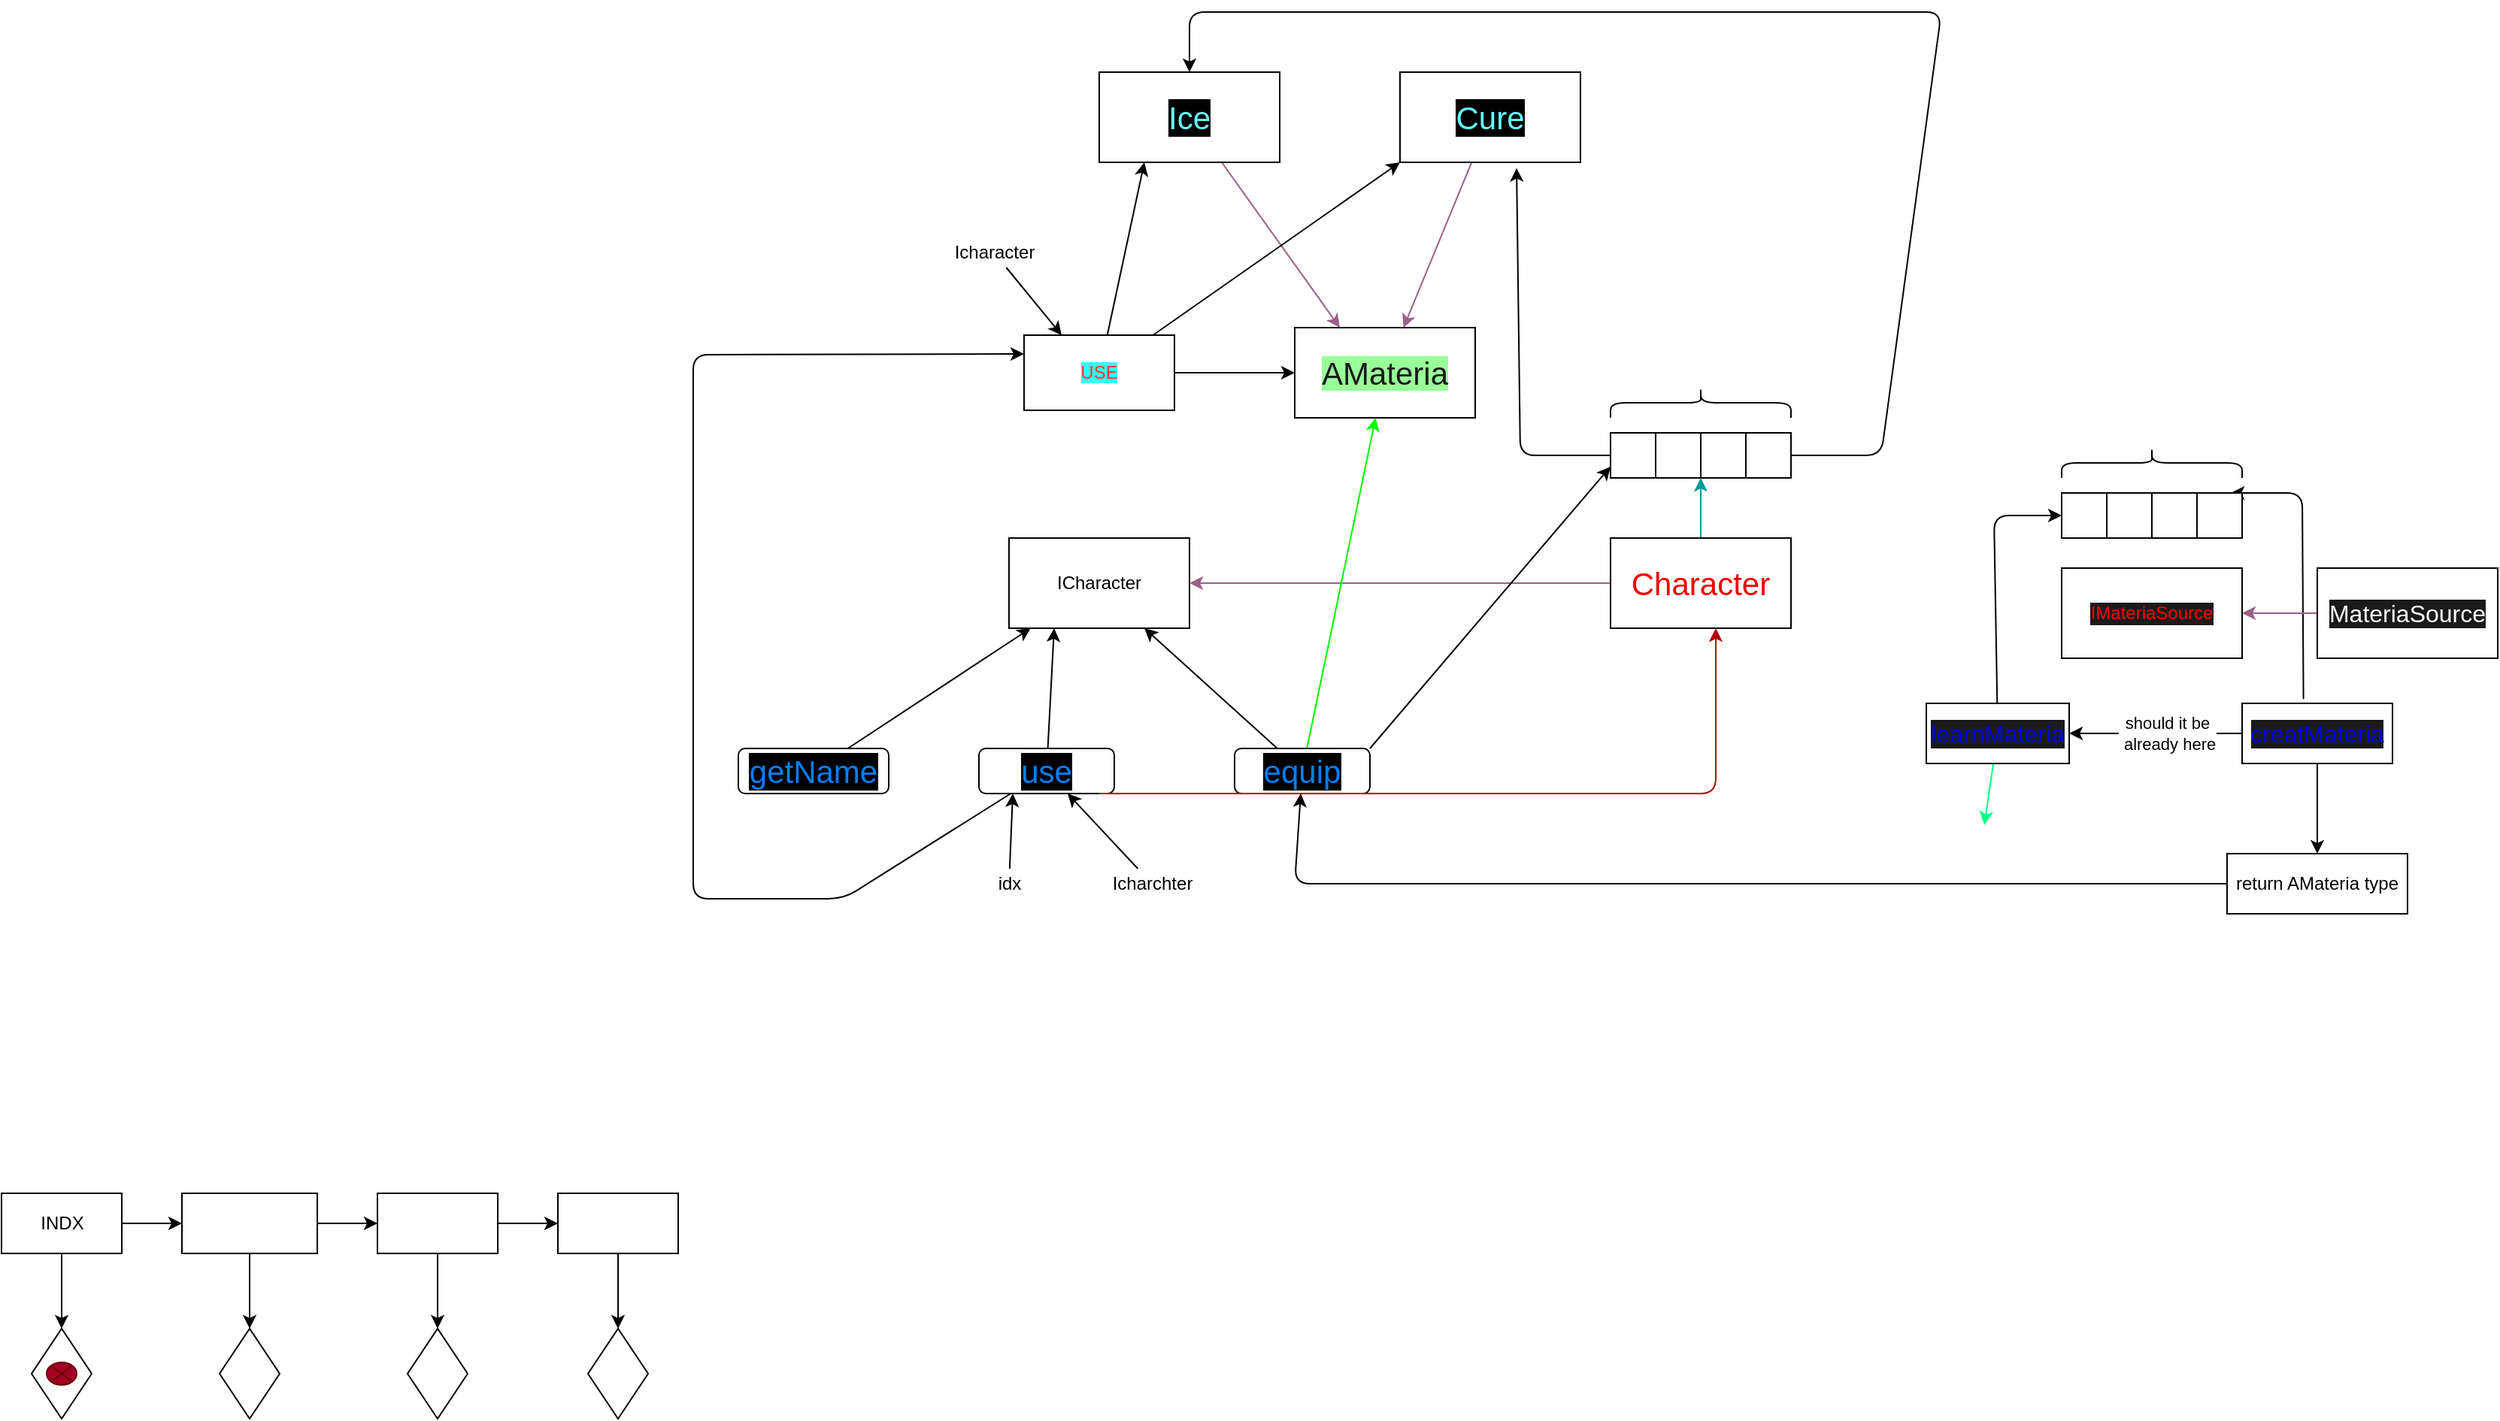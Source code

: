 <mxfile>
    <diagram id="7SQKZ7n8slPka3-PPJtH" name="Page-1">
        <mxGraphModel dx="1889" dy="743" grid="1" gridSize="10" guides="1" tooltips="1" connect="1" arrows="1" fold="1" page="1" pageScale="1" pageWidth="690" pageHeight="980" background="none" math="0" shadow="0">
            <root>
                <mxCell id="0"/>
                <mxCell id="1" parent="0"/>
                <mxCell id="361" value="ICharacter" style="whiteSpace=wrap;html=1;" parent="1" vertex="1">
                    <mxGeometry x="330" y="370" width="120" height="60" as="geometry"/>
                </mxCell>
                <mxCell id="379" style="edgeStyle=none;html=1;fontSize=21;fontColor=none;fillColor=#e6d0de;gradientColor=#d5739d;strokeColor=#996185;entryX=1;entryY=0.5;entryDx=0;entryDy=0;" parent="1" source="362" target="361" edge="1">
                    <mxGeometry relative="1" as="geometry">
                        <mxPoint x="460" y="410" as="targetPoint"/>
                    </mxGeometry>
                </mxCell>
                <mxCell id="394" style="edgeStyle=none;html=1;entryX=0;entryY=1;entryDx=0;entryDy=0;fontSize=21;fontColor=#FFFFFF;strokeColor=#009999;" parent="1" source="362" target="389" edge="1">
                    <mxGeometry relative="1" as="geometry"/>
                </mxCell>
                <mxCell id="362" value="&lt;font style=&quot;font-size: 21px&quot; color=&quot;#f00000&quot;&gt;Character&lt;/font&gt;" style="whiteSpace=wrap;html=1;" parent="1" vertex="1">
                    <mxGeometry x="730" y="370" width="120" height="60" as="geometry"/>
                </mxCell>
                <mxCell id="363" value="&lt;font color=&quot;#1a1a1a&quot; style=&quot;background-color: rgb(153 , 255 , 153)&quot;&gt;AMateria&lt;/font&gt;" style="whiteSpace=wrap;html=1;fontSize=21;fontColor=#F00000;" parent="1" vertex="1">
                    <mxGeometry x="520" y="230" width="120" height="60" as="geometry"/>
                </mxCell>
                <mxCell id="380" style="edgeStyle=none;html=1;entryX=0.25;entryY=0;entryDx=0;entryDy=0;fontSize=21;fontColor=none;fillColor=#e6d0de;gradientColor=#d5739d;strokeColor=#996185;" parent="1" source="366" target="363" edge="1">
                    <mxGeometry relative="1" as="geometry"/>
                </mxCell>
                <mxCell id="366" value="Ice" style="whiteSpace=wrap;html=1;labelBackgroundColor=#000000;fontSize=21;fontColor=#66FFFF;" parent="1" vertex="1">
                    <mxGeometry x="390" y="60" width="120" height="60" as="geometry"/>
                </mxCell>
                <mxCell id="381" style="edgeStyle=none;html=1;fontSize=21;fontColor=none;fillColor=#e6d0de;gradientColor=#d5739d;strokeColor=#996185;" parent="1" source="367" target="363" edge="1">
                    <mxGeometry relative="1" as="geometry"/>
                </mxCell>
                <mxCell id="367" value="Cure" style="whiteSpace=wrap;html=1;labelBackgroundColor=#000000;fontSize=21;fontColor=#66FFFF;" parent="1" vertex="1">
                    <mxGeometry x="590" y="60" width="120" height="60" as="geometry"/>
                </mxCell>
                <mxCell id="371" style="edgeStyle=none;html=1;entryX=0.75;entryY=1;entryDx=0;entryDy=0;fontSize=21;fontColor=none;" parent="1" source="370" target="361" edge="1">
                    <mxGeometry relative="1" as="geometry"/>
                </mxCell>
                <mxCell id="375" style="edgeStyle=none;html=1;fontSize=21;fontColor=none;fillColor=#cdeb8b;strokeColor=none;" parent="1" source="370" target="363" edge="1">
                    <mxGeometry relative="1" as="geometry"/>
                </mxCell>
                <mxCell id="382" style="edgeStyle=none;html=1;fontSize=21;fontColor=none;strokeColor=#00FF00;" parent="1" source="370" target="363" edge="1">
                    <mxGeometry relative="1" as="geometry"/>
                </mxCell>
                <mxCell id="403" style="edgeStyle=none;html=1;exitX=1;exitY=0;exitDx=0;exitDy=0;entryX=0;entryY=0.75;entryDx=0;entryDy=0;" parent="1" source="370" target="386" edge="1">
                    <mxGeometry relative="1" as="geometry"/>
                </mxCell>
                <mxCell id="370" value="&lt;font color=&quot;#007fff&quot;&gt;equip&lt;/font&gt;" style="rounded=1;whiteSpace=wrap;html=1;labelBackgroundColor=#000000;fontSize=21;fontColor=#66FFFF;" parent="1" vertex="1">
                    <mxGeometry x="480" y="510" width="90" height="30" as="geometry"/>
                </mxCell>
                <mxCell id="374" style="edgeStyle=none;html=1;entryX=0.25;entryY=1;entryDx=0;entryDy=0;fontSize=21;fontColor=none;" parent="1" source="372" target="361" edge="1">
                    <mxGeometry relative="1" as="geometry"/>
                </mxCell>
                <mxCell id="448" style="edgeStyle=none;html=1;fontColor=#FF3333;entryX=0;entryY=0.25;entryDx=0;entryDy=0;" parent="1" source="372" target="444" edge="1">
                    <mxGeometry relative="1" as="geometry">
                        <mxPoint x="210" y="240" as="targetPoint"/>
                        <Array as="points">
                            <mxPoint x="220" y="610"/>
                            <mxPoint x="120" y="610"/>
                            <mxPoint x="120" y="248"/>
                        </Array>
                    </mxGeometry>
                </mxCell>
                <mxCell id="372" value="&lt;font color=&quot;#007fff&quot;&gt;use&lt;/font&gt;" style="rounded=1;whiteSpace=wrap;html=1;labelBackgroundColor=#000000;fontSize=21;fontColor=#66FFFF;" parent="1" vertex="1">
                    <mxGeometry x="310" y="510" width="90" height="30" as="geometry"/>
                </mxCell>
                <mxCell id="378" value="" style="edgeStyle=elbowEdgeStyle;elbow=horizontal;endArrow=classic;html=1;fontSize=21;fontColor=none;fillColor=#e51400;strokeColor=#B20000;" parent="1" target="362" edge="1">
                    <mxGeometry width="50" height="50" relative="1" as="geometry">
                        <mxPoint x="390" y="540" as="sourcePoint"/>
                        <mxPoint x="860" y="570" as="targetPoint"/>
                        <Array as="points">
                            <mxPoint x="800" y="540"/>
                        </Array>
                    </mxGeometry>
                </mxCell>
                <mxCell id="388" value="" style="edgeStyle=none;html=1;fontSize=21;fontColor=#FFFFFF;strokeColor=#00FF00;" parent="1" source="386" target="387" edge="1">
                    <mxGeometry relative="1" as="geometry"/>
                </mxCell>
                <mxCell id="397" style="edgeStyle=none;html=1;entryX=0.646;entryY=1.064;entryDx=0;entryDy=0;entryPerimeter=0;" parent="1" source="386" target="367" edge="1">
                    <mxGeometry relative="1" as="geometry">
                        <mxPoint x="670" y="315" as="targetPoint"/>
                        <Array as="points">
                            <mxPoint x="670" y="315"/>
                        </Array>
                    </mxGeometry>
                </mxCell>
                <mxCell id="386" value="" style="whiteSpace=wrap;html=1;labelBackgroundColor=#000000;fontSize=21;fontColor=#FFFFFF;" parent="1" vertex="1">
                    <mxGeometry x="730" y="300" width="30" height="30" as="geometry"/>
                </mxCell>
                <mxCell id="390" value="" style="edgeStyle=none;html=1;fontSize=21;fontColor=#FFFFFF;strokeColor=#00FF00;" parent="1" source="387" target="389" edge="1">
                    <mxGeometry relative="1" as="geometry"/>
                </mxCell>
                <mxCell id="387" value="" style="whiteSpace=wrap;html=1;labelBackgroundColor=#000000;fontSize=21;fontColor=#FFFFFF;" parent="1" vertex="1">
                    <mxGeometry x="760" y="300" width="30" height="30" as="geometry"/>
                </mxCell>
                <mxCell id="389" value="" style="whiteSpace=wrap;html=1;labelBackgroundColor=#000000;fontSize=21;fontColor=#FFFFFF;" parent="1" vertex="1">
                    <mxGeometry x="790" y="300" width="30" height="30" as="geometry"/>
                </mxCell>
                <mxCell id="398" style="edgeStyle=none;html=1;entryX=0.5;entryY=0;entryDx=0;entryDy=0;" parent="1" source="393" target="366" edge="1">
                    <mxGeometry relative="1" as="geometry">
                        <mxPoint x="430" y="40" as="targetPoint"/>
                        <Array as="points">
                            <mxPoint x="910" y="315"/>
                            <mxPoint x="950" y="20"/>
                            <mxPoint x="450" y="20"/>
                        </Array>
                    </mxGeometry>
                </mxCell>
                <mxCell id="393" value="" style="whiteSpace=wrap;html=1;labelBackgroundColor=#000000;fontSize=21;fontColor=#FFFFFF;" parent="1" vertex="1">
                    <mxGeometry x="820" y="300" width="30" height="30" as="geometry"/>
                </mxCell>
                <mxCell id="395" value="" style="shape=curlyBracket;whiteSpace=wrap;html=1;rounded=1;labelBackgroundColor=#000000;fontSize=21;fontColor=#FFFFFF;direction=south;" parent="1" vertex="1">
                    <mxGeometry x="730" y="270" width="120" height="20" as="geometry"/>
                </mxCell>
                <mxCell id="396" value="(4*)AMateria" style="text;html=1;align=center;verticalAlign=middle;resizable=0;points=[];autosize=1;strokeColor=none;fillColor=none;fontSize=21;fontColor=#FFFFFF;" parent="1" vertex="1">
                    <mxGeometry x="725" y="245" width="130" height="30" as="geometry"/>
                </mxCell>
                <mxCell id="401" style="edgeStyle=none;html=1;" parent="1" source="399" target="361" edge="1">
                    <mxGeometry relative="1" as="geometry"/>
                </mxCell>
                <mxCell id="399" value="&lt;font color=&quot;#007fff&quot;&gt;getName&lt;/font&gt;" style="rounded=1;whiteSpace=wrap;html=1;labelBackgroundColor=#000000;fontSize=21;fontColor=#66FFFF;" parent="1" vertex="1">
                    <mxGeometry x="150" y="510" width="100" height="30" as="geometry"/>
                </mxCell>
                <mxCell id="420" style="edgeStyle=none;html=1;entryX=0;entryY=0.5;entryDx=0;entryDy=0;fillOpacity=100;strokeOpacity=100;" parent="1" source="422" target="429" edge="1">
                    <mxGeometry relative="1" as="geometry"/>
                </mxCell>
                <mxCell id="421" style="edgeStyle=none;html=1;fillOpacity=100;strokeOpacity=100;entryX=0.5;entryY=0;entryDx=0;entryDy=0;" parent="1" source="422" target="430" edge="1">
                    <mxGeometry relative="1" as="geometry">
                        <mxPoint x="-300" y="916" as="targetPoint"/>
                    </mxGeometry>
                </mxCell>
                <mxCell id="422" value="" style="whiteSpace=wrap;html=1;fillOpacity=100;strokeOpacity=100;" parent="1" vertex="1">
                    <mxGeometry x="-340" y="806" width="80" height="40" as="geometry"/>
                </mxCell>
                <mxCell id="423" value="" style="edgeStyle=none;html=1;fillOpacity=100;strokeOpacity=100;" parent="1" source="425" target="426" edge="1">
                    <mxGeometry relative="1" as="geometry"/>
                </mxCell>
                <mxCell id="424" style="edgeStyle=none;html=1;fillOpacity=100;strokeOpacity=100;entryX=0.5;entryY=0;entryDx=0;entryDy=0;" parent="1" source="425" target="432" edge="1">
                    <mxGeometry relative="1" as="geometry">
                        <mxPoint x="100" y="896" as="targetPoint"/>
                    </mxGeometry>
                </mxCell>
                <mxCell id="425" value="" style="whiteSpace=wrap;html=1;fillOpacity=100;strokeOpacity=100;" parent="1" vertex="1">
                    <mxGeometry x="-90" y="806" width="80" height="40" as="geometry"/>
                </mxCell>
                <mxCell id="440" style="edgeStyle=none;html=1;" parent="1" source="426" target="433" edge="1">
                    <mxGeometry relative="1" as="geometry"/>
                </mxCell>
                <mxCell id="426" value="" style="whiteSpace=wrap;html=1;fillOpacity=100;strokeOpacity=100;" parent="1" vertex="1">
                    <mxGeometry x="30" y="806" width="80" height="40" as="geometry"/>
                </mxCell>
                <mxCell id="427" style="edgeStyle=none;html=1;fillOpacity=100;strokeOpacity=100;" parent="1" source="429" target="425" edge="1">
                    <mxGeometry relative="1" as="geometry"/>
                </mxCell>
                <mxCell id="428" style="edgeStyle=none;html=1;fillOpacity=100;strokeOpacity=100;" parent="1" source="429" target="431" edge="1">
                    <mxGeometry relative="1" as="geometry"/>
                </mxCell>
                <mxCell id="429" value="" style="whiteSpace=wrap;html=1;fillOpacity=100;strokeOpacity=100;" parent="1" vertex="1">
                    <mxGeometry x="-220" y="806" width="90" height="40" as="geometry"/>
                </mxCell>
                <mxCell id="430" value="" style="rhombus;whiteSpace=wrap;html=1;fillOpacity=100;strokeOpacity=100;" parent="1" vertex="1">
                    <mxGeometry x="-320" y="896" width="40" height="60" as="geometry"/>
                </mxCell>
                <mxCell id="431" value="" style="rhombus;whiteSpace=wrap;html=1;fillOpacity=100;strokeOpacity=100;" parent="1" vertex="1">
                    <mxGeometry x="-195" y="896" width="40" height="60" as="geometry"/>
                </mxCell>
                <mxCell id="432" value="" style="rhombus;whiteSpace=wrap;html=1;fillOpacity=100;strokeOpacity=100;" parent="1" vertex="1">
                    <mxGeometry x="-70" y="896" width="40" height="60" as="geometry"/>
                </mxCell>
                <mxCell id="433" value="" style="rhombus;whiteSpace=wrap;html=1;fillOpacity=100;strokeOpacity=100;" parent="1" vertex="1">
                    <mxGeometry x="50" y="896" width="40" height="60" as="geometry"/>
                </mxCell>
                <mxCell id="434" value="" style="verticalLabelPosition=bottom;verticalAlign=top;html=1;shape=mxgraph.flowchart.or;fillColor=#a20025;fontColor=#ffffff;strokeColor=#6F0000;fillOpacity=100;strokeOpacity=100;" parent="1" vertex="1">
                    <mxGeometry x="-310" y="918.5" width="20" height="15" as="geometry"/>
                </mxCell>
                <mxCell id="435" value="INDX" style="text;html=1;align=center;verticalAlign=middle;resizable=0;points=[];autosize=1;strokeColor=none;fillColor=none;fillOpacity=100;strokeOpacity=100;" parent="1" vertex="1">
                    <mxGeometry x="-320" y="816" width="40" height="20" as="geometry"/>
                </mxCell>
                <mxCell id="445" style="edgeStyle=none;html=1;entryX=0;entryY=0.5;entryDx=0;entryDy=0;fontColor=#FF3333;" parent="1" source="444" target="363" edge="1">
                    <mxGeometry relative="1" as="geometry"/>
                </mxCell>
                <mxCell id="446" style="edgeStyle=none;html=1;entryX=0.25;entryY=1;entryDx=0;entryDy=0;fontColor=#FF3333;" parent="1" source="444" target="366" edge="1">
                    <mxGeometry relative="1" as="geometry"/>
                </mxCell>
                <mxCell id="447" style="edgeStyle=none;html=1;entryX=0;entryY=1;entryDx=0;entryDy=0;fontColor=#FF3333;" parent="1" source="444" target="367" edge="1">
                    <mxGeometry relative="1" as="geometry"/>
                </mxCell>
                <mxCell id="444" value="&lt;span style=&quot;background-color: rgb(51 , 255 , 255)&quot;&gt;&lt;font color=&quot;#ff3333&quot;&gt;USE&lt;/font&gt;&lt;/span&gt;" style="whiteSpace=wrap;html=1;" parent="1" vertex="1">
                    <mxGeometry x="340" y="235" width="100" height="50" as="geometry"/>
                </mxCell>
                <mxCell id="451" value="IMateriaSource" style="whiteSpace=wrap;html=1;labelBackgroundColor=#1A1A1A;fontColor=#FF0000;" parent="1" vertex="1">
                    <mxGeometry x="1030" y="390" width="120" height="60" as="geometry"/>
                </mxCell>
                <mxCell id="466" style="edgeStyle=none;html=1;fontSize=16;fontColor=#0000FF;entryX=0;entryY=0.5;entryDx=0;entryDy=0;" parent="1" source="453" target="457" edge="1">
                    <mxGeometry relative="1" as="geometry">
                        <mxPoint x="985" y="350" as="targetPoint"/>
                        <Array as="points">
                            <mxPoint x="985" y="355"/>
                        </Array>
                    </mxGeometry>
                </mxCell>
                <mxCell id="473" style="edgeStyle=none;html=1;fontSize=16;fontColor=#FFFFFF;strokeColor=#00FF80;entryX=0.593;entryY=0.042;entryDx=0;entryDy=0;entryPerimeter=0;" parent="1" source="453" target="472" edge="1">
                    <mxGeometry relative="1" as="geometry"/>
                </mxCell>
                <mxCell id="453" value="&lt;font style=&quot;font-size: 16px&quot;&gt;learnMateria&lt;/font&gt;" style="whiteSpace=wrap;html=1;labelBackgroundColor=#1A1A1A;fontColor=#0000FF;" parent="1" vertex="1">
                    <mxGeometry x="940" y="480" width="95" height="40" as="geometry"/>
                </mxCell>
                <mxCell id="485" style="edgeStyle=none;html=1;entryX=0.75;entryY=0;entryDx=0;entryDy=0;exitX=0.408;exitY=-0.073;exitDx=0;exitDy=0;exitPerimeter=0;" edge="1" parent="1" source="454" target="461">
                    <mxGeometry relative="1" as="geometry">
                        <mxPoint x="1200" y="340" as="targetPoint"/>
                        <Array as="points">
                            <mxPoint x="1190" y="340"/>
                        </Array>
                    </mxGeometry>
                </mxCell>
                <mxCell id="486" style="edgeStyle=none;html=1;" edge="1" parent="1" source="454" target="488">
                    <mxGeometry relative="1" as="geometry">
                        <mxPoint x="1200" y="610" as="targetPoint"/>
                    </mxGeometry>
                </mxCell>
                <mxCell id="494" style="edgeStyle=none;html=1;" edge="1" parent="1" source="454" target="453">
                    <mxGeometry relative="1" as="geometry"/>
                </mxCell>
                <mxCell id="495" value="should it be&lt;br&gt;&amp;nbsp;already here" style="edgeLabel;html=1;align=center;verticalAlign=middle;resizable=0;points=[];" vertex="1" connectable="0" parent="494">
                    <mxGeometry x="0.188" y="1" relative="1" as="geometry">
                        <mxPoint x="18" y="-1" as="offset"/>
                    </mxGeometry>
                </mxCell>
                <mxCell id="454" value="&lt;font style=&quot;font-size: 16px&quot;&gt;creatMateria&lt;/font&gt;" style="whiteSpace=wrap;html=1;labelBackgroundColor=#1A1A1A;fontColor=#0000FF;" parent="1" vertex="1">
                    <mxGeometry x="1150" y="480" width="100" height="40" as="geometry"/>
                </mxCell>
                <mxCell id="456" value="" style="edgeStyle=none;html=1;fontSize=21;fontColor=#FFFFFF;strokeColor=#00FF00;" parent="1" source="457" target="459" edge="1">
                    <mxGeometry relative="1" as="geometry"/>
                </mxCell>
                <mxCell id="457" value="" style="whiteSpace=wrap;html=1;labelBackgroundColor=#000000;fontSize=21;fontColor=#FFFFFF;" parent="1" vertex="1">
                    <mxGeometry x="1030" y="340" width="30" height="30" as="geometry"/>
                </mxCell>
                <mxCell id="458" value="" style="edgeStyle=none;html=1;fontSize=21;fontColor=#FFFFFF;strokeColor=#00FF00;" parent="1" source="459" target="460" edge="1">
                    <mxGeometry relative="1" as="geometry"/>
                </mxCell>
                <mxCell id="459" value="" style="whiteSpace=wrap;html=1;labelBackgroundColor=#000000;fontSize=21;fontColor=#FFFFFF;" parent="1" vertex="1">
                    <mxGeometry x="1060" y="340" width="30" height="30" as="geometry"/>
                </mxCell>
                <mxCell id="460" value="" style="whiteSpace=wrap;html=1;labelBackgroundColor=#000000;fontSize=21;fontColor=#FFFFFF;" parent="1" vertex="1">
                    <mxGeometry x="1090" y="340" width="30" height="30" as="geometry"/>
                </mxCell>
                <mxCell id="461" value="" style="whiteSpace=wrap;html=1;labelBackgroundColor=#000000;fontSize=21;fontColor=#FFFFFF;" parent="1" vertex="1">
                    <mxGeometry x="1120" y="340" width="30" height="30" as="geometry"/>
                </mxCell>
                <mxCell id="464" value="" style="shape=curlyBracket;whiteSpace=wrap;html=1;rounded=1;labelBackgroundColor=#000000;fontSize=21;fontColor=#FFFFFF;direction=south;" parent="1" vertex="1">
                    <mxGeometry x="1030" y="310" width="120" height="20" as="geometry"/>
                </mxCell>
                <mxCell id="465" value="(4*)AMateria" style="text;html=1;align=center;verticalAlign=middle;resizable=0;points=[];autosize=1;strokeColor=none;fillColor=none;fontSize=21;fontColor=#FFFFFF;" parent="1" vertex="1">
                    <mxGeometry x="1020" y="280" width="130" height="30" as="geometry"/>
                </mxCell>
                <mxCell id="472" value="&lt;font color=&quot;#ffffff&quot;&gt;took materia as parametre&lt;/font&gt;" style="text;html=1;align=center;verticalAlign=middle;resizable=0;points=[];autosize=1;strokeColor=none;fillColor=none;fontSize=16;fontColor=#0000FF;" parent="1" vertex="1">
                    <mxGeometry x="860" y="560" width="200" height="20" as="geometry"/>
                </mxCell>
                <mxCell id="475" style="edgeStyle=none;html=1;fontSize=16;fontColor=#FFFFFF;strokeColor=#996185;fillColor=#e6d0de;gradientColor=#d5739d;" parent="1" source="474" target="451" edge="1">
                    <mxGeometry relative="1" as="geometry"/>
                </mxCell>
                <mxCell id="474" value="MateriaSource" style="whiteSpace=wrap;html=1;labelBackgroundColor=#1A1A1A;fontSize=16;fontColor=#FFFFFF;" parent="1" vertex="1">
                    <mxGeometry x="1200" y="390" width="120" height="60" as="geometry"/>
                </mxCell>
                <mxCell id="481" style="edgeStyle=none;html=1;entryX=0.25;entryY=1;entryDx=0;entryDy=0;" edge="1" parent="1" source="476" target="372">
                    <mxGeometry relative="1" as="geometry"/>
                </mxCell>
                <mxCell id="476" value="idx&lt;br&gt;" style="text;html=1;align=center;verticalAlign=middle;resizable=0;points=[];autosize=1;strokeColor=none;fillColor=none;" vertex="1" parent="1">
                    <mxGeometry x="315" y="590" width="30" height="20" as="geometry"/>
                </mxCell>
                <mxCell id="480" value="" style="edgeStyle=none;html=1;" edge="1" parent="1" source="479" target="372">
                    <mxGeometry relative="1" as="geometry"/>
                </mxCell>
                <mxCell id="479" value="Icharchter" style="text;html=1;align=center;verticalAlign=middle;resizable=0;points=[];autosize=1;strokeColor=none;fillColor=none;" vertex="1" parent="1">
                    <mxGeometry x="390" y="590" width="70" height="20" as="geometry"/>
                </mxCell>
                <mxCell id="483" style="edgeStyle=none;html=1;entryX=0.25;entryY=0;entryDx=0;entryDy=0;" edge="1" parent="1" source="482" target="444">
                    <mxGeometry relative="1" as="geometry"/>
                </mxCell>
                <mxCell id="482" value="Icharacter" style="text;html=1;align=center;verticalAlign=middle;resizable=0;points=[];autosize=1;strokeColor=none;fillColor=none;" vertex="1" parent="1">
                    <mxGeometry x="285" y="170" width="70" height="20" as="geometry"/>
                </mxCell>
                <mxCell id="493" value="" style="edgeStyle=none;html=1;" edge="1" parent="1" source="488" target="370">
                    <mxGeometry relative="1" as="geometry">
                        <mxPoint x="520" y="540" as="targetPoint"/>
                        <Array as="points">
                            <mxPoint x="520" y="600"/>
                        </Array>
                    </mxGeometry>
                </mxCell>
                <mxCell id="488" value="return AMateria type" style="whiteSpace=wrap;html=1;" vertex="1" parent="1">
                    <mxGeometry x="1140" y="580" width="120" height="40" as="geometry"/>
                </mxCell>
            </root>
        </mxGraphModel>
    </diagram>
</mxfile>